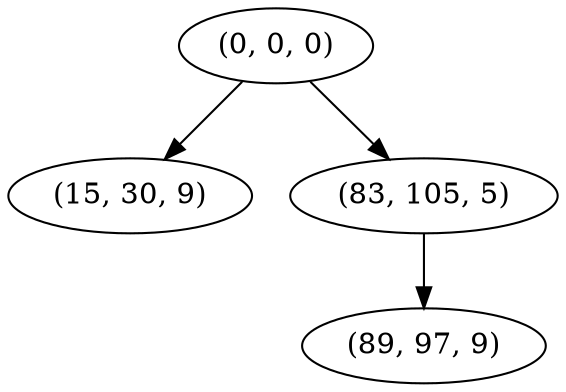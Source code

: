 digraph tree {
    "(0, 0, 0)";
    "(15, 30, 9)";
    "(83, 105, 5)";
    "(89, 97, 9)";
    "(0, 0, 0)" -> "(15, 30, 9)";
    "(0, 0, 0)" -> "(83, 105, 5)";
    "(83, 105, 5)" -> "(89, 97, 9)";
}
